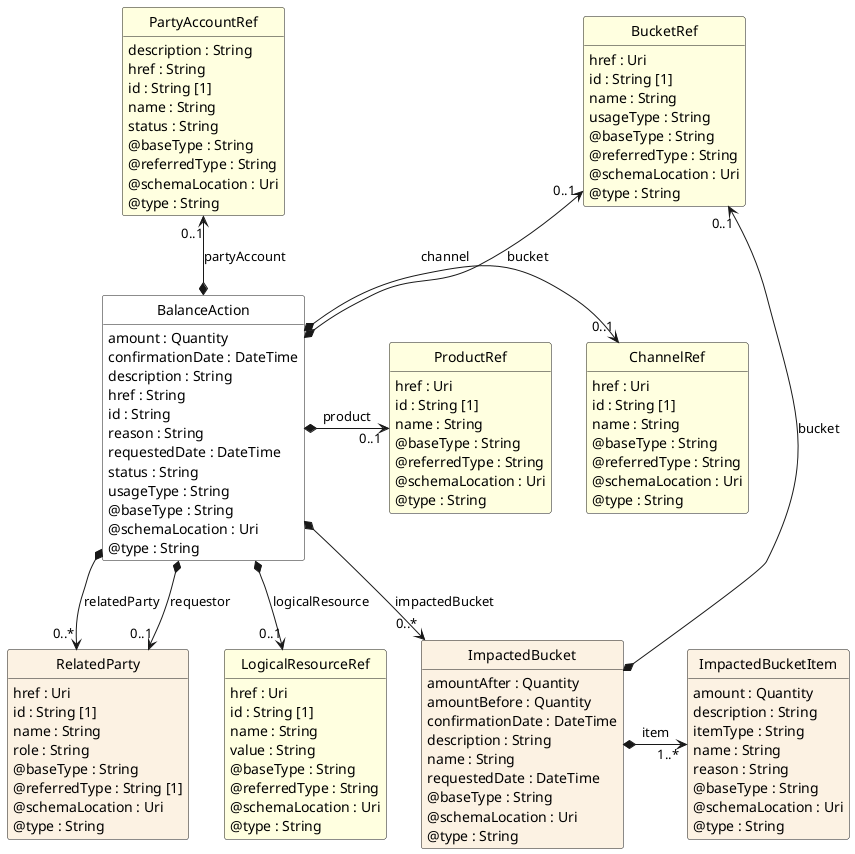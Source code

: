 @startuml
hide circle
hide methods
hide stereotype
show <<Enumeration>> stereotype
skinparam class {
   BackgroundColor<<Enumeration>> #E6F5F7
   BackgroundColor<<Ref>> #FFFFE0
   BackgroundColor<<Pivot>> #FFFFFFF
   BackgroundColor<<SimpleType>> #E2F0DA
   BackgroundColor #FCF2E3
}

class BalanceAction <<Pivot>> {
    amount : Quantity
    confirmationDate : DateTime
    description : String
    href : String
    id : String
    reason : String
    requestedDate : DateTime
    status : String
    usageType : String
    @baseType : String
    @schemaLocation : Uri
    @type : String
}

class ImpactedBucket  {
    amountAfter : Quantity
    amountBefore : Quantity
    confirmationDate : DateTime
    description : String
    name : String
    requestedDate : DateTime
    @baseType : String
    @schemaLocation : Uri
    @type : String
}

class BucketRef  <<Ref>> {
    href : Uri
    id : String [1]
    name : String
    usageType : String
    @baseType : String
    @referredType : String
    @schemaLocation : Uri
    @type : String
}

class ImpactedBucketItem  {
    amount : Quantity
    description : String
    itemType : String
    name : String
    reason : String
    @baseType : String
    @schemaLocation : Uri
    @type : String
}

class ProductRef  <<Ref>> {
    href : Uri
    id : String [1]
    name : String
    @baseType : String
    @referredType : String
    @schemaLocation : Uri
    @type : String
}

class ChannelRef  <<Ref>> {
    href : Uri
    id : String [1]
    name : String
    @baseType : String
    @referredType : String
    @schemaLocation : Uri
    @type : String
}

class RelatedParty  {
    href : Uri
    id : String [1]
    name : String
    role : String
    @baseType : String
    @referredType : String [1]
    @schemaLocation : Uri
    @type : String
}

class LogicalResourceRef  <<Ref>> {
    href : Uri
    id : String [1]
    name : String
    value : String
    @baseType : String
    @referredType : String
    @schemaLocation : Uri
    @type : String
}

class PartyAccountRef  <<Ref>> {
    description : String
    href : String
    id : String [1]
    name : String
    status : String
    @baseType : String
    @referredType : String
    @schemaLocation : Uri
    @type : String
}

BucketRef "0..1" <--* BalanceAction : bucket

BalanceAction *-->  "0..*" ImpactedBucket : impactedBucket

ImpactedBucket *-right-> "1..*" ImpactedBucketItem : item

BucketRef "0..1" <--* ImpactedBucket : bucket

ProductRef "0..1" <-left-* BalanceAction : product

BalanceAction *-right-> "0..1" ChannelRef : channel

PartyAccountRef "0..1" <--* BalanceAction : partyAccount

BalanceAction *-->  "0..1" LogicalResourceRef : logicalResource

LogicalResourceRef -right[hidden]-> ImpactedBucket

BalanceAction *-->  "0..*" RelatedParty : relatedParty

BalanceAction *-->  "0..1" RelatedParty : requestor

RelatedParty -right[hidden]-> LogicalResourceRef

@enduml